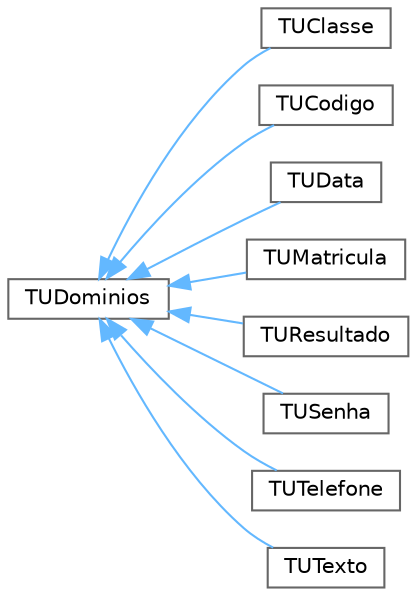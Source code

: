 digraph "Representação gráfica da hiearquia da classe"
{
 // INTERACTIVE_SVG=YES
 // LATEX_PDF_SIZE
  bgcolor="transparent";
  edge [fontname=Helvetica,fontsize=10,labelfontname=Helvetica,labelfontsize=10];
  node [fontname=Helvetica,fontsize=10,shape=box,height=0.2,width=0.4];
  rankdir="LR";
  Node0 [label="TUDominios",height=0.2,width=0.4,color="grey40", fillcolor="white", style="filled",URL="$class_t_u_dominios.html",tooltip=" "];
  Node0 -> Node1 [dir="back",color="steelblue1",style="solid"];
  Node1 [label="TUClasse",height=0.2,width=0.4,color="grey40", fillcolor="white", style="filled",URL="$class_t_u_classe.html",tooltip=" "];
  Node0 -> Node2 [dir="back",color="steelblue1",style="solid"];
  Node2 [label="TUCodigo",height=0.2,width=0.4,color="grey40", fillcolor="white", style="filled",URL="$class_t_u_codigo.html",tooltip=" "];
  Node0 -> Node3 [dir="back",color="steelblue1",style="solid"];
  Node3 [label="TUData",height=0.2,width=0.4,color="grey40", fillcolor="white", style="filled",URL="$class_t_u_data.html",tooltip=" "];
  Node0 -> Node4 [dir="back",color="steelblue1",style="solid"];
  Node4 [label="TUMatricula",height=0.2,width=0.4,color="grey40", fillcolor="white", style="filled",URL="$class_t_u_matricula.html",tooltip=" "];
  Node0 -> Node5 [dir="back",color="steelblue1",style="solid"];
  Node5 [label="TUResultado",height=0.2,width=0.4,color="grey40", fillcolor="white", style="filled",URL="$class_t_u_resultado.html",tooltip=" "];
  Node0 -> Node6 [dir="back",color="steelblue1",style="solid"];
  Node6 [label="TUSenha",height=0.2,width=0.4,color="grey40", fillcolor="white", style="filled",URL="$class_t_u_senha.html",tooltip=" "];
  Node0 -> Node7 [dir="back",color="steelblue1",style="solid"];
  Node7 [label="TUTelefone",height=0.2,width=0.4,color="grey40", fillcolor="white", style="filled",URL="$class_t_u_telefone.html",tooltip=" "];
  Node0 -> Node8 [dir="back",color="steelblue1",style="solid"];
  Node8 [label="TUTexto",height=0.2,width=0.4,color="grey40", fillcolor="white", style="filled",URL="$class_t_u_texto.html",tooltip=" "];
}
